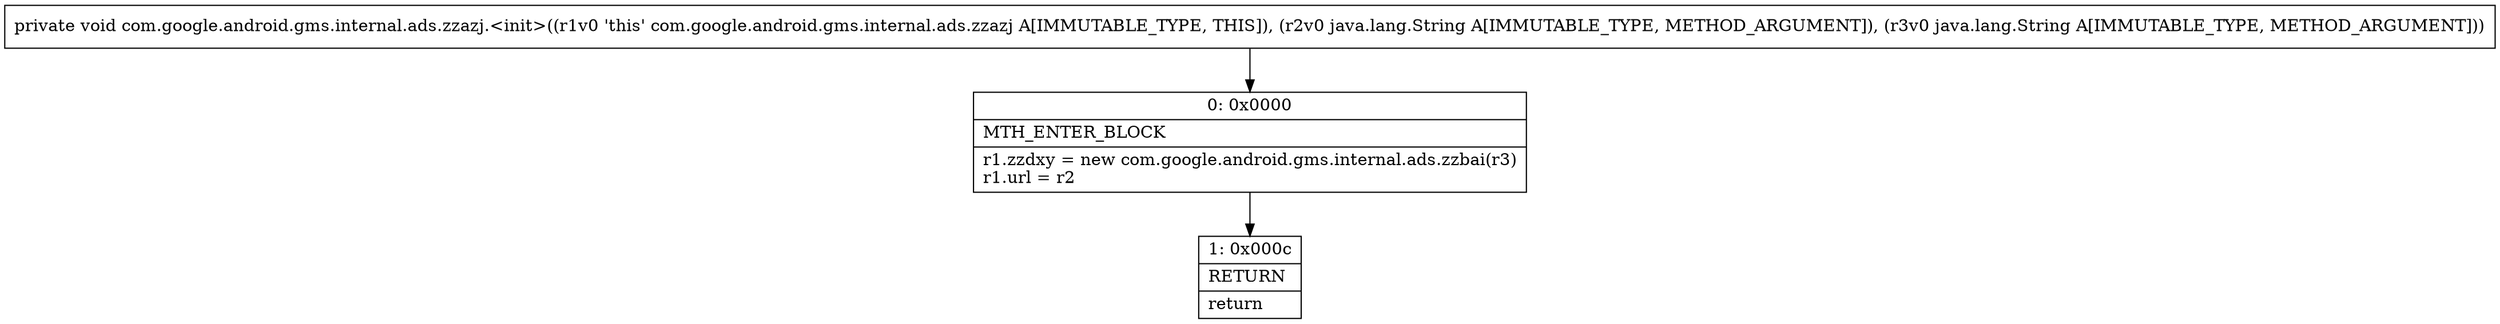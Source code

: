 digraph "CFG forcom.google.android.gms.internal.ads.zzazj.\<init\>(Ljava\/lang\/String;Ljava\/lang\/String;)V" {
Node_0 [shape=record,label="{0\:\ 0x0000|MTH_ENTER_BLOCK\l|r1.zzdxy = new com.google.android.gms.internal.ads.zzbai(r3)\lr1.url = r2\l}"];
Node_1 [shape=record,label="{1\:\ 0x000c|RETURN\l|return\l}"];
MethodNode[shape=record,label="{private void com.google.android.gms.internal.ads.zzazj.\<init\>((r1v0 'this' com.google.android.gms.internal.ads.zzazj A[IMMUTABLE_TYPE, THIS]), (r2v0 java.lang.String A[IMMUTABLE_TYPE, METHOD_ARGUMENT]), (r3v0 java.lang.String A[IMMUTABLE_TYPE, METHOD_ARGUMENT])) }"];
MethodNode -> Node_0;
Node_0 -> Node_1;
}

